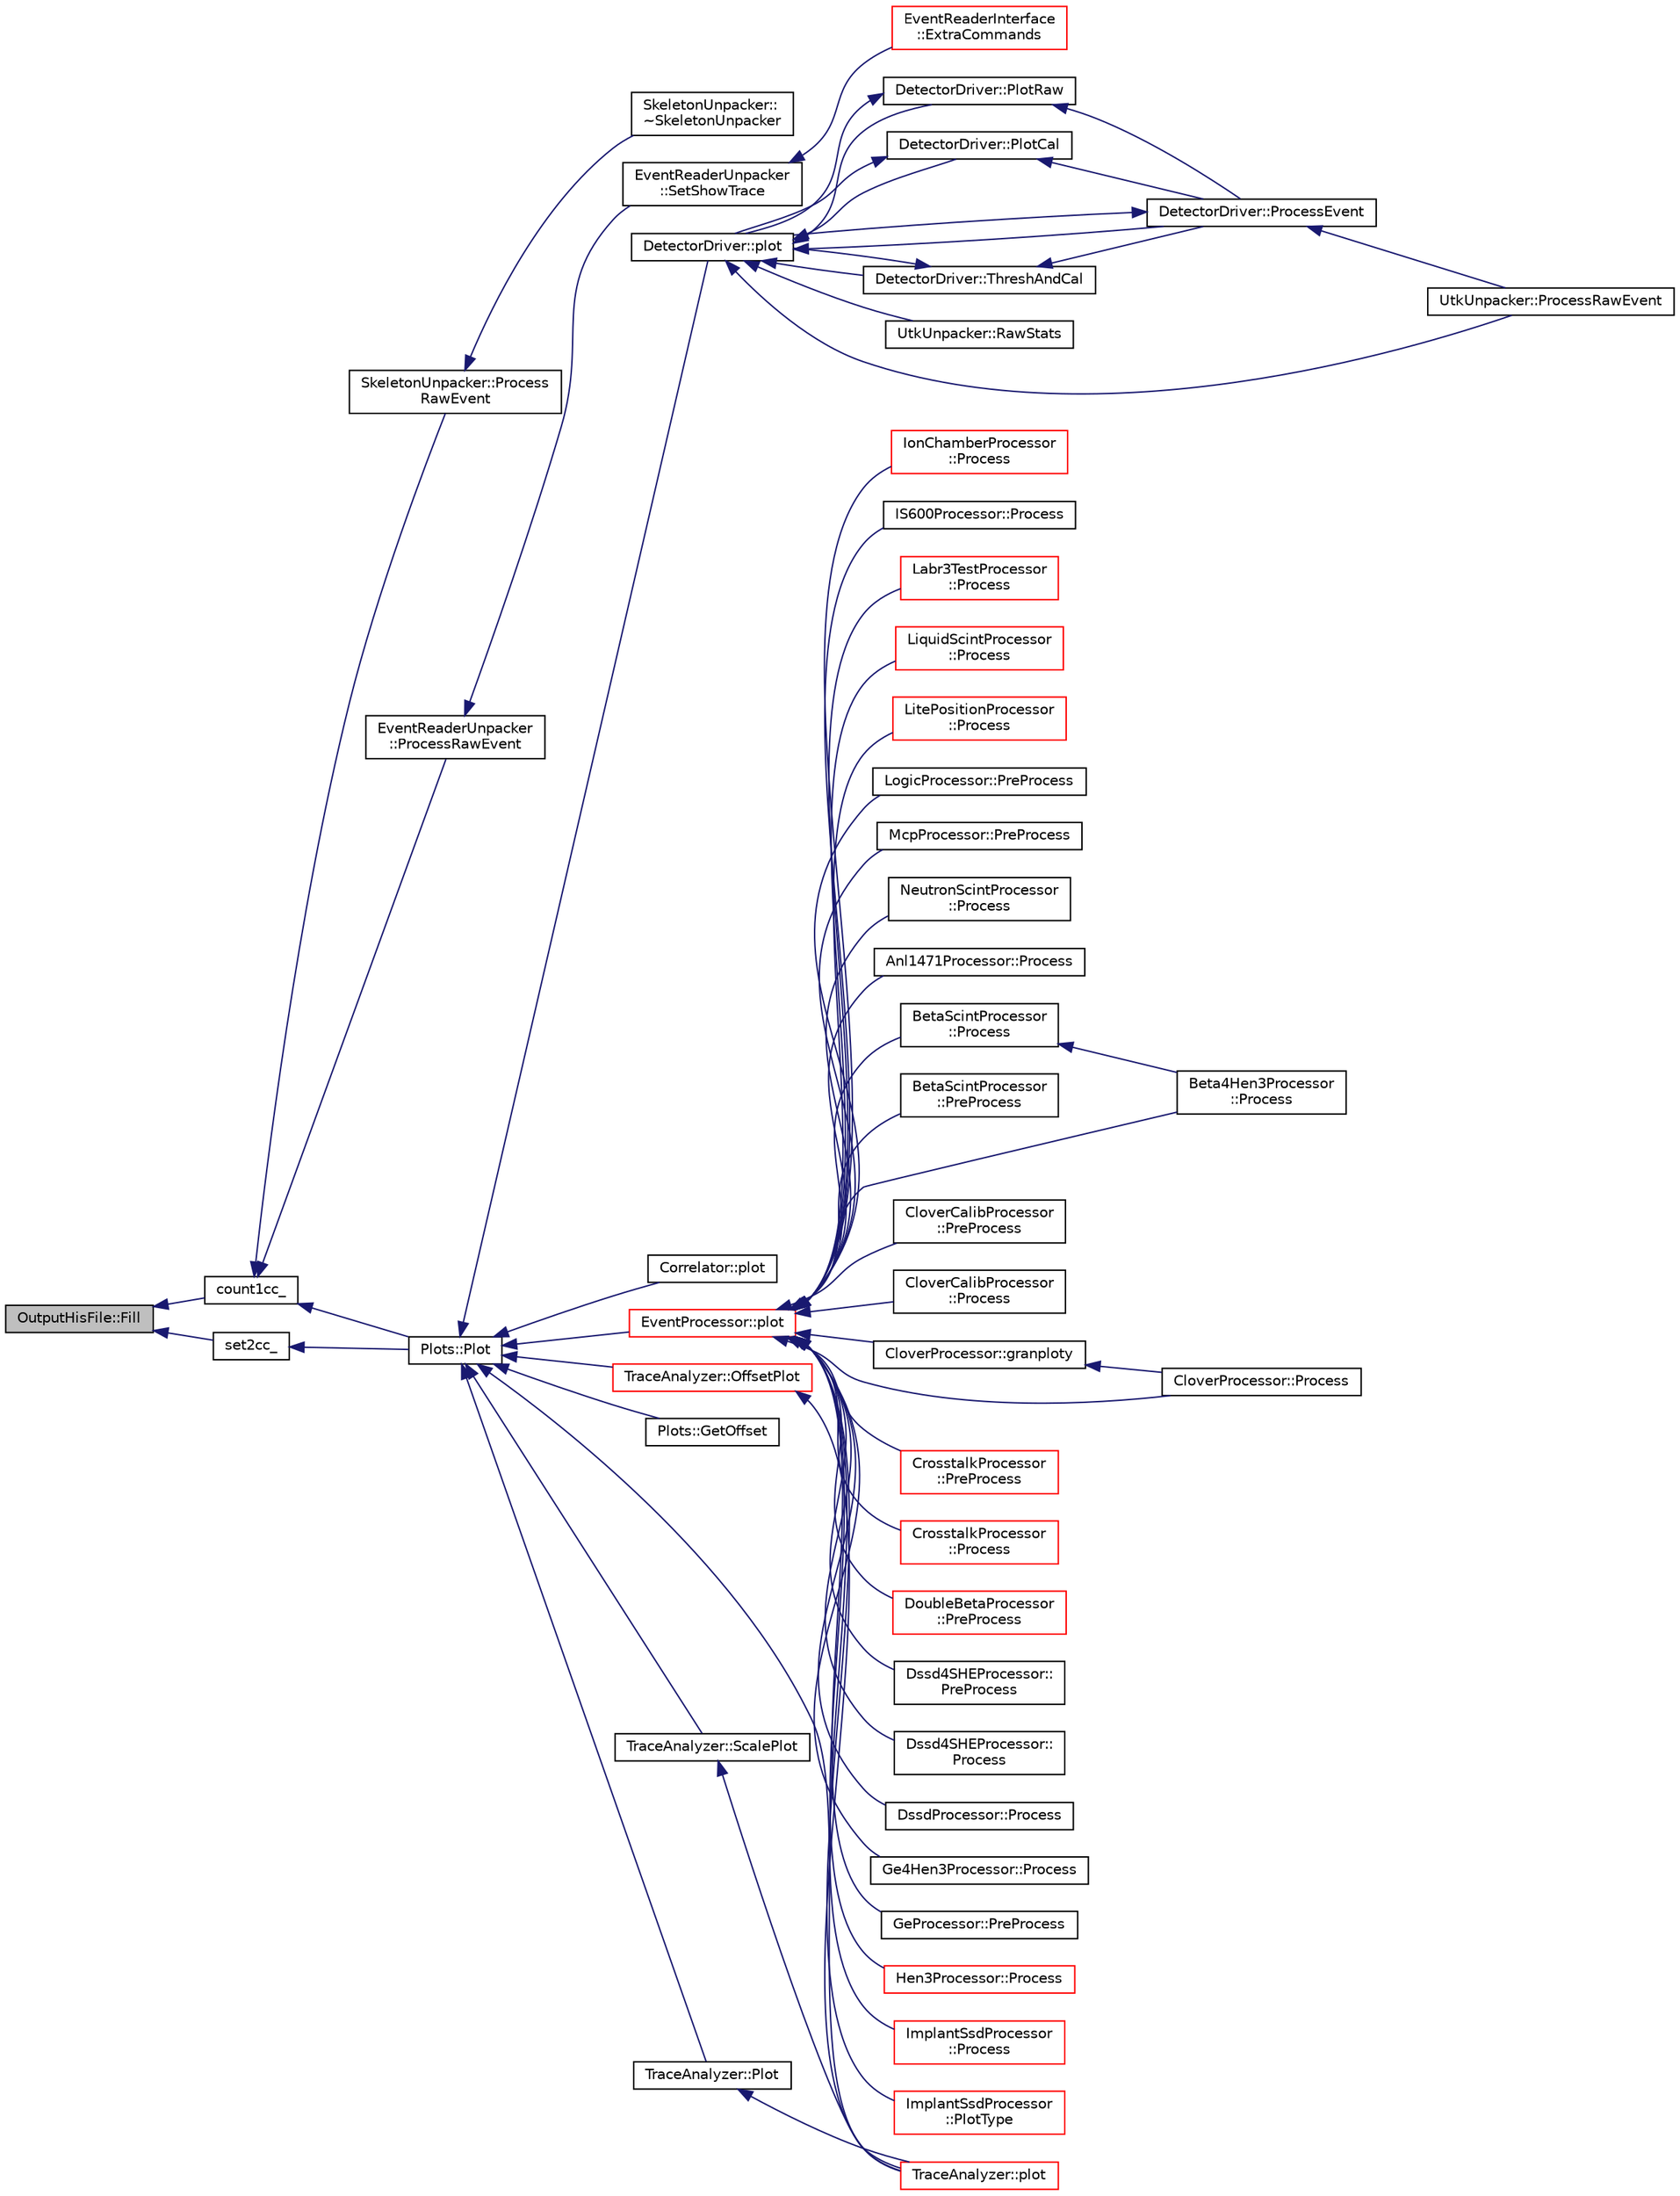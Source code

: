 digraph "OutputHisFile::Fill"
{
  edge [fontname="Helvetica",fontsize="10",labelfontname="Helvetica",labelfontsize="10"];
  node [fontname="Helvetica",fontsize="10",shape=record];
  rankdir="LR";
  Node1 [label="OutputHisFile::Fill",height=0.2,width=0.4,color="black", fillcolor="grey75", style="filled", fontcolor="black"];
  Node1 -> Node2 [dir="back",color="midnightblue",fontsize="10",style="solid",fontname="Helvetica"];
  Node2 [label="count1cc_",height=0.2,width=0.4,color="black", fillcolor="white", style="filled",URL="$d7/de4/_his_file_8cpp.html#a73584881813f3fc278ef6bf7c71d8a44",tooltip="Increment histogram dammID at x and y (implemented for backwards compatibility) "];
  Node2 -> Node3 [dir="back",color="midnightblue",fontsize="10",style="solid",fontname="Helvetica"];
  Node3 [label="EventReaderUnpacker\l::ProcessRawEvent",height=0.2,width=0.4,color="black", fillcolor="white", style="filled",URL="$d5/da6/class_event_reader_unpacker.html#a32b44b49d71c4f790512bd2abe8b7cbc"];
  Node3 -> Node4 [dir="back",color="midnightblue",fontsize="10",style="solid",fontname="Helvetica"];
  Node4 [label="EventReaderUnpacker\l::SetShowTrace",height=0.2,width=0.4,color="black", fillcolor="white", style="filled",URL="$d5/da6/class_event_reader_unpacker.html#adb8a1bcd8677101a233eb7301285c7df"];
  Node4 -> Node5 [dir="back",color="midnightblue",fontsize="10",style="solid",fontname="Helvetica"];
  Node5 [label="EventReaderInterface\l::ExtraCommands",height=0.2,width=0.4,color="red", fillcolor="white", style="filled",URL="$d5/de6/class_event_reader_interface.html#ac4aec11e30c0a01fbb0b87753b70ede2"];
  Node2 -> Node6 [dir="back",color="midnightblue",fontsize="10",style="solid",fontname="Helvetica"];
  Node6 [label="Plots::Plot",height=0.2,width=0.4,color="black", fillcolor="white", style="filled",URL="$d7/d8b/class_plots.html#a68849b82c8c7a5d57f972cbd8de83328",tooltip="Plots into histogram defined by dammId. "];
  Node6 -> Node7 [dir="back",color="midnightblue",fontsize="10",style="solid",fontname="Helvetica"];
  Node7 [label="Correlator::plot",height=0.2,width=0.4,color="black", fillcolor="white", style="filled",URL="$df/d86/class_correlator.html#a3581405ad5a68e25f1998648a2a66b0a",tooltip="plots data into a histogram with provided DAMM ID "];
  Node6 -> Node8 [dir="back",color="midnightblue",fontsize="10",style="solid",fontname="Helvetica"];
  Node8 [label="DetectorDriver::plot",height=0.2,width=0.4,color="black", fillcolor="white", style="filled",URL="$de/d91/class_detector_driver.html#a3a556ab94a878e057dea8a081d0df55a",tooltip="Plots into histogram defined by dammId. "];
  Node8 -> Node9 [dir="back",color="midnightblue",fontsize="10",style="solid",fontname="Helvetica"];
  Node9 [label="DetectorDriver::ProcessEvent",height=0.2,width=0.4,color="black", fillcolor="white", style="filled",URL="$de/d91/class_detector_driver.html#a19c152206c95dfbc2a98ffd1d002165e",tooltip="Control of the event processing. "];
  Node9 -> Node8 [dir="back",color="midnightblue",fontsize="10",style="solid",fontname="Helvetica"];
  Node9 -> Node10 [dir="back",color="midnightblue",fontsize="10",style="solid",fontname="Helvetica"];
  Node10 [label="UtkUnpacker::ProcessRawEvent",height=0.2,width=0.4,color="black", fillcolor="white", style="filled",URL="$d4/d48/class_utk_unpacker.html#a09c96dd753088977aa1f458f7c07d24b",tooltip="Process all events in the event list. "];
  Node8 -> Node11 [dir="back",color="midnightblue",fontsize="10",style="solid",fontname="Helvetica"];
  Node11 [label="DetectorDriver::ThreshAndCal",height=0.2,width=0.4,color="black", fillcolor="white", style="filled",URL="$de/d91/class_detector_driver.html#a2ae4e98c641d49183631eceb40dc19bb",tooltip="Check threshold and calibrate each channel. Check the thresholds and calibrate the energy for each ch..."];
  Node11 -> Node9 [dir="back",color="midnightblue",fontsize="10",style="solid",fontname="Helvetica"];
  Node11 -> Node8 [dir="back",color="midnightblue",fontsize="10",style="solid",fontname="Helvetica"];
  Node8 -> Node12 [dir="back",color="midnightblue",fontsize="10",style="solid",fontname="Helvetica"];
  Node12 [label="DetectorDriver::PlotRaw",height=0.2,width=0.4,color="black", fillcolor="white", style="filled",URL="$de/d91/class_detector_driver.html#a7f2a28ba2a756e034e38630a5e258309"];
  Node12 -> Node9 [dir="back",color="midnightblue",fontsize="10",style="solid",fontname="Helvetica"];
  Node12 -> Node8 [dir="back",color="midnightblue",fontsize="10",style="solid",fontname="Helvetica"];
  Node8 -> Node13 [dir="back",color="midnightblue",fontsize="10",style="solid",fontname="Helvetica"];
  Node13 [label="DetectorDriver::PlotCal",height=0.2,width=0.4,color="black", fillcolor="white", style="filled",URL="$de/d91/class_detector_driver.html#ad966b8fe4330bb0cf117422b9bd08f40"];
  Node13 -> Node9 [dir="back",color="midnightblue",fontsize="10",style="solid",fontname="Helvetica"];
  Node13 -> Node8 [dir="back",color="midnightblue",fontsize="10",style="solid",fontname="Helvetica"];
  Node8 -> Node10 [dir="back",color="midnightblue",fontsize="10",style="solid",fontname="Helvetica"];
  Node8 -> Node14 [dir="back",color="midnightblue",fontsize="10",style="solid",fontname="Helvetica"];
  Node14 [label="UtkUnpacker::RawStats",height=0.2,width=0.4,color="black", fillcolor="white", style="filled",URL="$d4/d48/class_utk_unpacker.html#a61ba5974ee476d5c3ab316b5b6759204",tooltip="Add an event to generic statistics output. "];
  Node6 -> Node15 [dir="back",color="midnightblue",fontsize="10",style="solid",fontname="Helvetica"];
  Node15 [label="EventProcessor::plot",height=0.2,width=0.4,color="red", fillcolor="white", style="filled",URL="$d6/d65/class_event_processor.html#ad5201bb392726e409ba2a6ac44e764d8",tooltip="Implementation of the plot command to interface with the DAMM routines. "];
  Node15 -> Node16 [dir="back",color="midnightblue",fontsize="10",style="solid",fontname="Helvetica"];
  Node16 [label="Anl1471Processor::Process",height=0.2,width=0.4,color="black", fillcolor="white", style="filled",URL="$d2/daa/class_anl1471_processor.html#ae0e82aa964d24549afd9d17f1a136fc2"];
  Node15 -> Node17 [dir="back",color="midnightblue",fontsize="10",style="solid",fontname="Helvetica"];
  Node17 [label="Beta4Hen3Processor\l::Process",height=0.2,width=0.4,color="black", fillcolor="white", style="filled",URL="$db/d92/class_beta4_hen3_processor.html#aec8154b59d510e76fb0831ee2118d6bb"];
  Node15 -> Node18 [dir="back",color="midnightblue",fontsize="10",style="solid",fontname="Helvetica"];
  Node18 [label="BetaScintProcessor\l::PreProcess",height=0.2,width=0.4,color="black", fillcolor="white", style="filled",URL="$d4/de4/class_beta_scint_processor.html#a3e694e6d125d2197e0cda6725625f47b",tooltip="PreProcessing for the class. "];
  Node15 -> Node19 [dir="back",color="midnightblue",fontsize="10",style="solid",fontname="Helvetica"];
  Node19 [label="BetaScintProcessor\l::Process",height=0.2,width=0.4,color="black", fillcolor="white", style="filled",URL="$d4/de4/class_beta_scint_processor.html#abcf10cc79083ab549abdca2e9209d37d",tooltip="Main Processing for the class. "];
  Node19 -> Node17 [dir="back",color="midnightblue",fontsize="10",style="solid",fontname="Helvetica"];
  Node15 -> Node20 [dir="back",color="midnightblue",fontsize="10",style="solid",fontname="Helvetica"];
  Node20 [label="CloverCalibProcessor\l::PreProcess",height=0.2,width=0.4,color="black", fillcolor="white", style="filled",URL="$db/d4e/class_clover_calib_processor.html#a6a8ab51082f13f4717aa1070e38e8e99"];
  Node15 -> Node21 [dir="back",color="midnightblue",fontsize="10",style="solid",fontname="Helvetica"];
  Node21 [label="CloverCalibProcessor\l::Process",height=0.2,width=0.4,color="black", fillcolor="white", style="filled",URL="$db/d4e/class_clover_calib_processor.html#a3a226660db21991ef09515012cab6eda"];
  Node15 -> Node22 [dir="back",color="midnightblue",fontsize="10",style="solid",fontname="Helvetica"];
  Node22 [label="CloverProcessor::Process",height=0.2,width=0.4,color="black", fillcolor="white", style="filled",URL="$d5/d01/class_clover_processor.html#a50eae562dbdc21e5dac462d0a6474326"];
  Node15 -> Node23 [dir="back",color="midnightblue",fontsize="10",style="solid",fontname="Helvetica"];
  Node23 [label="CloverProcessor::granploty",height=0.2,width=0.4,color="black", fillcolor="white", style="filled",URL="$d5/d01/class_clover_processor.html#ac3b1148dfd34ec0d00cd08a0fd210b7f"];
  Node23 -> Node22 [dir="back",color="midnightblue",fontsize="10",style="solid",fontname="Helvetica"];
  Node15 -> Node24 [dir="back",color="midnightblue",fontsize="10",style="solid",fontname="Helvetica"];
  Node24 [label="CrosstalkProcessor\l::PreProcess",height=0.2,width=0.4,color="red", fillcolor="white", style="filled",URL="$de/d3c/class_crosstalk_processor.html#ae17181ea6e41e906bd9c65438b4d1d20"];
  Node15 -> Node25 [dir="back",color="midnightblue",fontsize="10",style="solid",fontname="Helvetica"];
  Node25 [label="CrosstalkProcessor\l::Process",height=0.2,width=0.4,color="red", fillcolor="white", style="filled",URL="$de/d3c/class_crosstalk_processor.html#a641e3912de9f8d9f2a9bf4e902429723"];
  Node15 -> Node26 [dir="back",color="midnightblue",fontsize="10",style="solid",fontname="Helvetica"];
  Node26 [label="DoubleBetaProcessor\l::PreProcess",height=0.2,width=0.4,color="red", fillcolor="white", style="filled",URL="$de/d4f/class_double_beta_processor.html#af0db739a0cd9d8f4e231b8cc99ed31ab"];
  Node15 -> Node27 [dir="back",color="midnightblue",fontsize="10",style="solid",fontname="Helvetica"];
  Node27 [label="Dssd4SHEProcessor::\lPreProcess",height=0.2,width=0.4,color="black", fillcolor="white", style="filled",URL="$db/da8/class_dssd4_s_h_e_processor.html#a069993b16eb9c18b547a279e9f5d1b28"];
  Node15 -> Node28 [dir="back",color="midnightblue",fontsize="10",style="solid",fontname="Helvetica"];
  Node28 [label="Dssd4SHEProcessor::\lProcess",height=0.2,width=0.4,color="black", fillcolor="white", style="filled",URL="$db/da8/class_dssd4_s_h_e_processor.html#a1ab9aeab8c52a1479718a58da74af3df"];
  Node15 -> Node29 [dir="back",color="midnightblue",fontsize="10",style="solid",fontname="Helvetica"];
  Node29 [label="DssdProcessor::Process",height=0.2,width=0.4,color="black", fillcolor="white", style="filled",URL="$d4/d67/class_dssd_processor.html#a0e32fc233a84ef03dc994b83899e1388"];
  Node15 -> Node30 [dir="back",color="midnightblue",fontsize="10",style="solid",fontname="Helvetica"];
  Node30 [label="Ge4Hen3Processor::Process",height=0.2,width=0.4,color="black", fillcolor="white", style="filled",URL="$d5/df2/class_ge4_hen3_processor.html#a98d4e5d0efd24adbdb6c8911e0d993f2"];
  Node15 -> Node31 [dir="back",color="midnightblue",fontsize="10",style="solid",fontname="Helvetica"];
  Node31 [label="GeProcessor::PreProcess",height=0.2,width=0.4,color="black", fillcolor="white", style="filled",URL="$d2/d54/class_ge_processor.html#a8e6eb1cc39e1a48d223be9f4d69460c4"];
  Node15 -> Node32 [dir="back",color="midnightblue",fontsize="10",style="solid",fontname="Helvetica"];
  Node32 [label="Hen3Processor::Process",height=0.2,width=0.4,color="red", fillcolor="white", style="filled",URL="$d6/d4e/class_hen3_processor.html#a12510344f12aa28fb4de00c28569995f"];
  Node15 -> Node33 [dir="back",color="midnightblue",fontsize="10",style="solid",fontname="Helvetica"];
  Node33 [label="ImplantSsdProcessor\l::Process",height=0.2,width=0.4,color="red", fillcolor="white", style="filled",URL="$df/df5/class_implant_ssd_processor.html#a4633fc3b34a8e8915713dd8e1ba5666a"];
  Node15 -> Node34 [dir="back",color="midnightblue",fontsize="10",style="solid",fontname="Helvetica"];
  Node34 [label="ImplantSsdProcessor\l::PlotType",height=0.2,width=0.4,color="red", fillcolor="white", style="filled",URL="$df/df5/class_implant_ssd_processor.html#abf58bf472ce25c6003903cd66751d981"];
  Node15 -> Node35 [dir="back",color="midnightblue",fontsize="10",style="solid",fontname="Helvetica"];
  Node35 [label="IonChamberProcessor\l::Process",height=0.2,width=0.4,color="red", fillcolor="white", style="filled",URL="$dd/df2/class_ion_chamber_processor.html#a6d1891dc55fb66434793c8594f3b7616"];
  Node15 -> Node36 [dir="back",color="midnightblue",fontsize="10",style="solid",fontname="Helvetica"];
  Node36 [label="IS600Processor::Process",height=0.2,width=0.4,color="black", fillcolor="white", style="filled",URL="$de/d81/class_i_s600_processor.html#a92f29e9c021fffb08f02bf48d12aff42"];
  Node15 -> Node37 [dir="back",color="midnightblue",fontsize="10",style="solid",fontname="Helvetica"];
  Node37 [label="Labr3TestProcessor\l::Process",height=0.2,width=0.4,color="red", fillcolor="white", style="filled",URL="$dd/d2c/class_labr3_test_processor.html#aacf32b1382a264f443f7e24029323ac4"];
  Node15 -> Node38 [dir="back",color="midnightblue",fontsize="10",style="solid",fontname="Helvetica"];
  Node38 [label="LiquidScintProcessor\l::Process",height=0.2,width=0.4,color="red", fillcolor="white", style="filled",URL="$d7/d6b/class_liquid_scint_processor.html#a6e1f7662a1362e5c14275c9a13388231"];
  Node15 -> Node39 [dir="back",color="midnightblue",fontsize="10",style="solid",fontname="Helvetica"];
  Node39 [label="LitePositionProcessor\l::Process",height=0.2,width=0.4,color="red", fillcolor="white", style="filled",URL="$d3/dab/class_lite_position_processor.html#a41e329779cb70710078ab066afd4f953"];
  Node15 -> Node40 [dir="back",color="midnightblue",fontsize="10",style="solid",fontname="Helvetica"];
  Node40 [label="LogicProcessor::PreProcess",height=0.2,width=0.4,color="black", fillcolor="white", style="filled",URL="$da/d2f/class_logic_processor.html#a91ad87eb1649cebfa5a90de4943455ae"];
  Node15 -> Node41 [dir="back",color="midnightblue",fontsize="10",style="solid",fontname="Helvetica"];
  Node41 [label="McpProcessor::PreProcess",height=0.2,width=0.4,color="black", fillcolor="white", style="filled",URL="$dd/dcb/class_mcp_processor.html#ae65166c302b60f81ddd8edddc137de23"];
  Node15 -> Node42 [dir="back",color="midnightblue",fontsize="10",style="solid",fontname="Helvetica"];
  Node42 [label="NeutronScintProcessor\l::Process",height=0.2,width=0.4,color="black", fillcolor="white", style="filled",URL="$d9/dfc/class_neutron_scint_processor.html#a72ba8607b6df372e4b76d396140f765d"];
  Node6 -> Node43 [dir="back",color="midnightblue",fontsize="10",style="solid",fontname="Helvetica"];
  Node43 [label="Plots::GetOffset",height=0.2,width=0.4,color="black", fillcolor="white", style="filled",URL="$d7/d8b/class_plots.html#adc29f9a0571d3b623bed089d4f9daa7a"];
  Node6 -> Node44 [dir="back",color="midnightblue",fontsize="10",style="solid",fontname="Helvetica"];
  Node44 [label="TraceAnalyzer::Plot",height=0.2,width=0.4,color="black", fillcolor="white", style="filled",URL="$d2/dbc/class_trace_analyzer.html#a42c5abc1e433c5176680e18530b288d1"];
  Node44 -> Node45 [dir="back",color="midnightblue",fontsize="10",style="solid",fontname="Helvetica"];
  Node45 [label="TraceAnalyzer::plot",height=0.2,width=0.4,color="red", fillcolor="white", style="filled",URL="$d2/dbc/class_trace_analyzer.html#a435c459a74db6c5a07f4fc5469a1a04c",tooltip="Implementation of the plot command to interface with the DAMM routines. "];
  Node6 -> Node46 [dir="back",color="midnightblue",fontsize="10",style="solid",fontname="Helvetica"];
  Node46 [label="TraceAnalyzer::ScalePlot",height=0.2,width=0.4,color="black", fillcolor="white", style="filled",URL="$d2/dbc/class_trace_analyzer.html#ae149c77b014f0bc99177313c83cb6862"];
  Node46 -> Node45 [dir="back",color="midnightblue",fontsize="10",style="solid",fontname="Helvetica"];
  Node6 -> Node47 [dir="back",color="midnightblue",fontsize="10",style="solid",fontname="Helvetica"];
  Node47 [label="TraceAnalyzer::OffsetPlot",height=0.2,width=0.4,color="red", fillcolor="white", style="filled",URL="$d2/dbc/class_trace_analyzer.html#a04f155e328cf8027bc1fc59f154c4e7a"];
  Node47 -> Node45 [dir="back",color="midnightblue",fontsize="10",style="solid",fontname="Helvetica"];
  Node6 -> Node45 [dir="back",color="midnightblue",fontsize="10",style="solid",fontname="Helvetica"];
  Node2 -> Node48 [dir="back",color="midnightblue",fontsize="10",style="solid",fontname="Helvetica"];
  Node48 [label="SkeletonUnpacker::Process\lRawEvent",height=0.2,width=0.4,color="black", fillcolor="white", style="filled",URL="$d7/de2/class_skeleton_unpacker.html#ab489608dad5ee12699ad2e17c5057605",tooltip="Process all events in the event list. "];
  Node48 -> Node49 [dir="back",color="midnightblue",fontsize="10",style="solid",fontname="Helvetica"];
  Node49 [label="SkeletonUnpacker::\l~SkeletonUnpacker",height=0.2,width=0.4,color="black", fillcolor="white", style="filled",URL="$d7/de2/class_skeleton_unpacker.html#ae6a65d690a81fac6d5e0ebdefa0e4c55",tooltip="Destructor. "];
  Node1 -> Node50 [dir="back",color="midnightblue",fontsize="10",style="solid",fontname="Helvetica"];
  Node50 [label="set2cc_",height=0.2,width=0.4,color="black", fillcolor="white", style="filled",URL="$d7/de4/_his_file_8cpp.html#a09a9ccd29f20b5740a8cca111d9dc411",tooltip="Unknown (implemented for backwards compatibility) "];
  Node50 -> Node6 [dir="back",color="midnightblue",fontsize="10",style="solid",fontname="Helvetica"];
}
